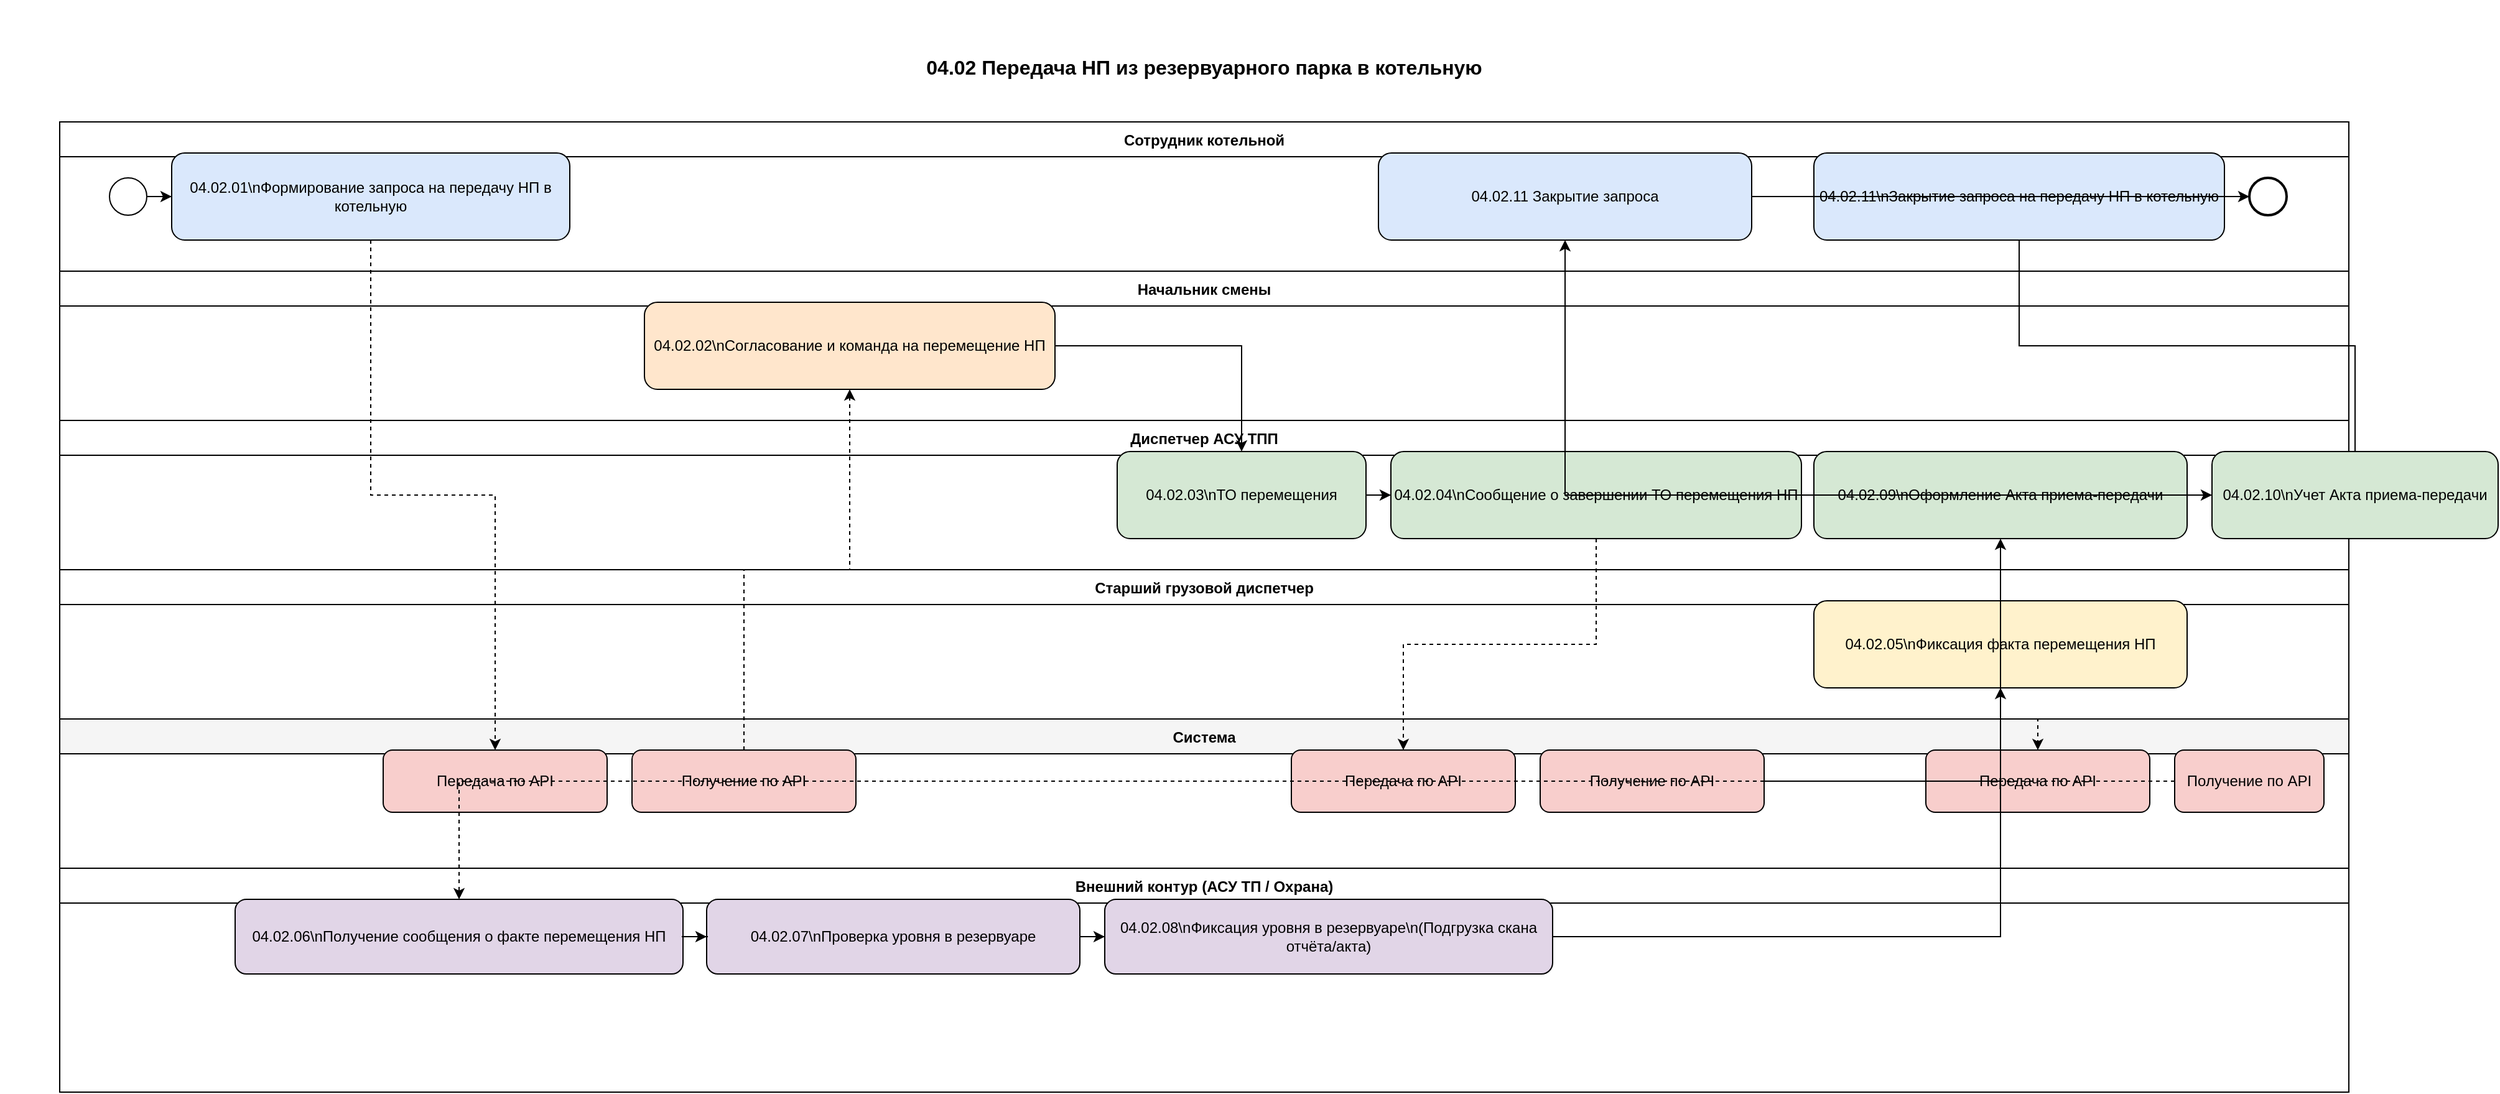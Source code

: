 <mxfile version="24.7.12" type="device">
  <diagram id="diagram-1" name="Page-1">
    <mxGraphModel dx="1600" dy="900" grid="1" gridSize="10" guides="1" tooltips="1" connect="1" arrows="1" fold="1" page="1" pageScale="1" pageWidth="1920" pageHeight="1080" math="0" shadow="0">
      <root>
        <mxCell id="0"/>
        <mxCell id="1" parent="0"/>

        <!-- Title -->
        <mxCell id="title" value="04.02 Передача НП из резервуарного парка в котельную" style="text;html=1;whiteSpace=wrap;align=center;fontSize=16;fontStyle=1" vertex="1" parent="1">
          <mxGeometry x="40" y="30" width="1840" height="40" as="geometry"/>
        </mxCell>

        <!-- Swimlanes -->
        <mxCell id="lane1" value="Сотрудник котельной" style="swimlane;horizontal=1;startSize=28;rounded=0;strokeColor=#000000;fontSize=12;fillColor=#ffffff" vertex="1" parent="1">
          <mxGeometry x="40" y="90" width="1840" height="120" as="geometry"/>
        </mxCell>
        <mxCell id="lane2" value="Начальник смены" style="swimlane;horizontal=1;startSize=28;rounded=0;strokeColor=#000000;fontSize=12;fillColor=#ffffff" vertex="1" parent="1">
          <mxGeometry x="40" y="210" width="1840" height="120" as="geometry"/>
        </mxCell>
        <mxCell id="lane3" value="Диспетчер АСУ ТПП" style="swimlane;horizontal=1;startSize=28;rounded=0;strokeColor=#000000;fontSize=12;fillColor=#ffffff" vertex="1" parent="1">
          <mxGeometry x="40" y="330" width="1840" height="120" as="geometry"/>
        </mxCell>
        <mxCell id="lane4" value="Старший грузовой диспетчер" style="swimlane;horizontal=1;startSize=28;rounded=0;strokeColor=#000000;fontSize=12;fillColor=#ffffff" vertex="1" parent="1">
          <mxGeometry x="40" y="450" width="1840" height="120" as="geometry"/>
        </mxCell>
        <mxCell id="lane5" value="Система" style="swimlane;horizontal=1;startSize=28;rounded=0;strokeColor=#000000;fontSize=12;fillColor=#f5f5f5" vertex="1" parent="1">
          <mxGeometry x="40" y="570" width="1840" height="120" as="geometry"/>
        </mxCell>
        <mxCell id="lane6" value="Внешний контур (АСУ ТП / Охрана)" style="swimlane;horizontal=1;startSize=28;rounded=0;strokeColor=#000000;fontSize=12;fillColor=#ffffff" vertex="1" parent="1">
          <mxGeometry x="40" y="690" width="1840" height="180" as="geometry"/>
        </mxCell>

        <!-- Start / End events -->
        <mxCell id="start1" value="" style="ellipse;whiteSpace=wrap;html=1;aspect=fixed;strokeColor=#000000;fillColor=#ffffff" vertex="1" parent="lane1">
          <mxGeometry x="40" y="45" width="30" height="30" as="geometry"/>
        </mxCell>
        <mxCell id="end1" value="" style="ellipse;whiteSpace=wrap;html=1;aspect=fixed;strokeColor=#000000;fillColor=#ffffff;strokeWidth=2" vertex="1" parent="lane1">
          <mxGeometry x="1760" y="45" width="30" height="30" as="geometry"/>
        </mxCell>

        <!-- Steps in lanes -->
        <mxCell id="s01" value="04.02.01\nФормирование запроса на передачу НП в котельную" style="rounded=1;whiteSpace=wrap;html=1;strokeColor=#000000;fillColor=#dae8fc" vertex="1" parent="lane1">
          <mxGeometry x="90" y="25" width="320" height="70" as="geometry"/>
        </mxCell>
        <mxCell id="s11" value="04.02.11\nЗакрытие запроса на передачу НП в котельную" style="rounded=1;whiteSpace=wrap;html=1;strokeColor=#000000;fillColor=#dae8fc" vertex="1" parent="lane1">
          <mxGeometry x="1410" y="25" width="330" height="70" as="geometry"/>
        </mxCell>

        <mxCell id="s02" value="04.02.02\nСогласование и команда на перемещение НП" style="rounded=1;whiteSpace=wrap;html=1;strokeColor=#000000;fillColor=#ffe6cc" vertex="1" parent="lane2">
          <mxGeometry x="470" y="25" width="330" height="70" as="geometry"/>
        </mxCell>

        <mxCell id="s03" value="04.02.03\nТО перемещения" style="rounded=1;whiteSpace=wrap;html=1;strokeColor=#000000;fillColor=#d5e8d4" vertex="1" parent="lane3">
          <mxGeometry x="850" y="25" width="200" height="70" as="geometry"/>
        </mxCell>
        <mxCell id="s04" value="04.02.04\nСообщение о завершении ТО перемещения НП" style="rounded=1;whiteSpace=wrap;html=1;strokeColor=#000000;fillColor=#d5e8d4" vertex="1" parent="lane3">
          <mxGeometry x="1070" y="25" width="330" height="70" as="geometry"/>
        </mxCell>

        <mxCell id="s05" value="04.02.05\nФиксация факта перемещения НП" style="rounded=1;whiteSpace=wrap;html=1;strokeColor=#000000;fillColor=#fff2cc" vertex="1" parent="lane4">
          <mxGeometry x="1410" y="25" width="300" height="70" as="geometry"/>
        </mxCell>

        <!-- System API messages -->
        <mxCell id="api1s" value="Передача по API" style="rounded=1;whiteSpace=wrap;html=1;strokeColor=#000000;fillColor=#f8cecc" vertex="1" parent="lane5">
          <mxGeometry x="260" y="25" width="180" height="50" as="geometry"/>
        </mxCell>
        <mxCell id="api1r" value="Получение по API" style="rounded=1;whiteSpace=wrap;html=1;strokeColor=#000000;fillColor=#f8cecc" vertex="1" parent="lane5">
          <mxGeometry x="460" y="25" width="180" height="50" as="geometry"/>
        </mxCell>

        <mxCell id="api2s" value="Передача по API" style="rounded=1;whiteSpace=wrap;html=1;strokeColor=#000000;fillColor=#f8cecc" vertex="1" parent="lane5">
          <mxGeometry x="990" y="25" width="180" height="50" as="geometry"/>
        </mxCell>
        <mxCell id="api2r" value="Получение по API" style="rounded=1;whiteSpace=wrap;html=1;strokeColor=#000000;fillColor=#f8cecc" vertex="1" parent="lane5">
          <mxGeometry x="1190" y="25" width="180" height="50" as="geometry"/>
        </mxCell>

        <mxCell id="api3s" value="Передача по API" style="rounded=1;whiteSpace=wrap;html=1;strokeColor=#000000;fillColor=#f8cecc" vertex="1" parent="lane5">
          <mxGeometry x="1500" y="25" width="180" height="50" as="geometry"/>
        </mxCell>
        <mxCell id="api3r" value="Получение по API" style="rounded=1;whiteSpace=wrap;html=1;strokeColor=#000000;fillColor=#f8cecc" vertex="1" parent="lane5">
          <mxGeometry x="1700" y="25" width="120" height="50" as="geometry"/>
        </mxCell>

        <!-- External contour steps -->
        <mxCell id="s06" value="04.02.06\nПолучение сообщения о факте перемещения НП" style="rounded=1;whiteSpace=wrap;html=1;strokeColor=#000000;fillColor=#e1d5e7" vertex="1" parent="lane6">
          <mxGeometry x="141" y="25" width="360" height="60" as="geometry"/>
        </mxCell>
        <mxCell id="s07" value="04.02.07\nПроверка уровня в резервуаре" style="rounded=1;whiteSpace=wrap;html=1;strokeColor=#000000;fillColor=#e1d5e7" vertex="1" parent="lane6">
          <mxGeometry x="520" y="25" width="300" height="60" as="geometry"/>
        </mxCell>
        <mxCell id="s08" value="04.02.08\nФиксация уровня в резервуаре\n(Подгрузка скана отчёта/акта)" style="rounded=1;whiteSpace=wrap;html=1;strokeColor=#000000;fillColor=#e1d5e7" vertex="1" parent="lane6">
          <mxGeometry x="840" y="25" width="360" height="60" as="geometry"/>
        </mxCell>
        <mxCell id="s09" value="04.02.09\nОформление Акта приема‑передачи" style="rounded=1;whiteSpace=wrap;html=1;strokeColor=#000000;fillColor=#d5e8d4" vertex="1" parent="lane3">
          <mxGeometry x="1410" y="25" width="300" height="70" as="geometry"/>
        </mxCell>
        <mxCell id="s10" value="04.02.10\nУчет Акта приема‑передачи" style="rounded=1;whiteSpace=wrap;html=1;strokeColor=#000000;fillColor=#d5e8d4" vertex="1" parent="lane3">
          <mxGeometry x="1730" y="25" width="230" height="70" as="geometry"/>
        </mxCell>

        <!-- Edges -->
        <mxCell id="e_start_s01" edge="1" parent="lane1" source="start1" target="s01" style="edgeStyle=orthogonalEdgeStyle;rounded=0;orthogonalLoop=1;jettySize=auto;html=1">
          <mxGeometry relative="1" as="geometry"/>
        </mxCell>
        <mxCell id="e_s01_api1s" edge="1" parent="1" source="s01" target="api1s" style="edgeStyle=orthogonalEdgeStyle;rounded=0;orthogonalLoop=1;jettySize=auto;html=1;dashed=1">
          <mxGeometry relative="1" as="geometry"/>
        </mxCell>
        <mxCell id="e_api1r_s02" edge="1" parent="1" source="api1r" target="s02" style="edgeStyle=orthogonalEdgeStyle;rounded=0;orthogonalLoop=1;jettySize=auto;html=1;dashed=1">
          <mxGeometry relative="1" as="geometry"/>
        </mxCell>
        <mxCell id="e_s02_s03" edge="1" parent="1" source="s02" target="s03" style="edgeStyle=orthogonalEdgeStyle;rounded=0;orthogonalLoop=1;jettySize=auto;html=1">
          <mxGeometry relative="1" as="geometry"/>
        </mxCell>
        <mxCell id="e_s03_s04" edge="1" parent="1" source="s03" target="s04" style="edgeStyle=orthogonalEdgeStyle;rounded=0;orthogonalLoop=1;jettySize=auto;html=1">
          <mxGeometry relative="1" as="geometry"/>
        </mxCell>
        <mxCell id="e_s04_api2s" edge="1" parent="1" source="s04" target="api2s" style="edgeStyle=orthogonalEdgeStyle;rounded=0;orthogonalLoop=1;jettySize=auto;html=1;dashed=1">
          <mxGeometry relative="1" as="geometry"/>
        </mxCell>
        <mxCell id="e_api2r_s05" edge="1" parent="1" source="api2r" target="s05" style="edgeStyle=orthogonalEdgeStyle;rounded=0;orthogonalLoop=1;jettySize=auto;html=1;dashed=1">
          <mxGeometry relative="1" as="geometry"/>
        </mxCell>

        <mxCell id="e_s05_api3s" edge="1" parent="1" source="s05" target="api3s" style="edgeStyle=orthogonalEdgeStyle;rounded=0;orthogonalLoop=1;jettySize=auto;html=1;dashed=1">
          <mxGeometry relative="1" as="geometry"/>
        </mxCell>
        <mxCell id="e_api3r_s06" edge="1" parent="1" source="api3r" target="s06" style="edgeStyle=orthogonalEdgeStyle;rounded=0;orthogonalLoop=1;jettySize=auto;html=1;dashed=1">
          <mxGeometry relative="1" as="geometry"/>
        </mxCell>
        <mxCell id="e_s06_s07" edge="1" parent="1" source="s06" target="s07" style="edgeStyle=orthogonalEdgeStyle;rounded=0;orthogonalLoop=1;jettySize=auto;html=1">
          <mxGeometry relative="1" as="geometry"/>
        </mxCell>
        <mxCell id="e_s07_s08" edge="1" parent="1" source="s07" target="s08" style="edgeStyle=orthogonalEdgeStyle;rounded=0;orthogonalLoop=1;jettySize=auto;html=1">
          <mxGeometry relative="1" as="geometry"/>
        </mxCell>
        <mxCell id="e_s08_s09" edge="1" parent="1" source="s08" target="s09" style="edgeStyle=orthogonalEdgeStyle;rounded=0;orthogonalLoop=1;jettySize=auto;html=1">
          <mxGeometry relative="1" as="geometry"/>
        </mxCell>
        <mxCell id="e_s09_s10" edge="1" parent="1" source="s09" target="s10" style="edgeStyle=orthogonalEdgeStyle;rounded=0;orthogonalLoop=1;jettySize=auto;html=1">
          <mxGeometry relative="1" as="geometry"/>
        </mxCell>
        <mxCell id="e_s10_s11" edge="1" parent="1" source="s10" target="s11" style="edgeStyle=orthogonalEdgeStyle;rounded=0;orthogonalLoop=1;jettySize=auto;html=1;endArrow=none">
          <mxGeometry relative="1" as="geometry"/>
        </mxCell>
        <mxCell id="e_s10_end" edge="1" parent="1" source="s10" target="s11" style="edgeStyle=orthogonalEdgeStyle;rounded=0;orthogonalLoop=1;jettySize=auto;html=1;endArrow=none;opacity=0">
          <mxGeometry relative="1" as="geometry"/>
        </mxCell>

        <!-- Connect back to closing step -->
        <mxCell id="e_s10_to_close" edge="1" parent="1" source="s10" target="s11" style="edgeStyle=orthogonalEdgeStyle;rounded=0;orthogonalLoop=1;jettySize=auto;html=1;opacity=0"/>

        <!-- Link to closing action in lane1 -->
        <mxCell id="s11b" value="04.02.11 Закрытие запроса" style="rounded=1;whiteSpace=wrap;html=1;strokeColor=#000000;fillColor=#dae8fc" vertex="1" parent="lane1">
          <mxGeometry x="1060" y="25" width="300" height="70" as="geometry"/>
        </mxCell>
        <mxCell id="e_s10_close" edge="1" parent="1" source="s10" target="s11b" style="edgeStyle=orthogonalEdgeStyle;rounded=0;orthogonalLoop=1;jettySize=auto;html=1">
          <mxGeometry relative="1" as="geometry"/>
        </mxCell>
        <mxCell id="e_close_end" edge="1" parent="1" source="s11b" target="end1" style="edgeStyle=orthogonalEdgeStyle;rounded=0;orthogonalLoop=1;jettySize=auto;html=1">
          <mxGeometry relative="1" as="geometry"/>
        </mxCell>

      </root>
    </mxGraphModel>
  </diagram>
  <diagram id="legend" name="Legend">
    <mxGraphModel dx="800" dy="600" grid="1" gridSize="10" guides="1" tooltips="1" connect="1" page="1" pageScale="1" pageWidth="1600" pageHeight="900">
      <root>
        <mxCell id="0"/>
        <mxCell id="1" parent="0"/>
        <mxCell id="l1" value="Синие — действия котельной" style="rounded=1;whiteSpace=wrap;html=1;fillColor=#dae8fc" vertex="1" parent="1">
          <mxGeometry x="40" y="40" width="300" height="50" as="geometry"/>
        </mxCell>
        <mxCell id="l2" value="Оранжевые — действия начальника смены" style="rounded=1;whiteSpace=wrap;html=1;fillColor=#ffe6cc" vertex="1" parent="1">
          <mxGeometry x="40" y="100" width="300" height="50" as="geometry"/>
        </mxCell>
        <mxCell id="l3" value="Зелёные — действия диспетчера" style="rounded=1;whiteSpace=wrap;html=1;fillColor=#d5e8d4" vertex="1" parent="1">
          <mxGeometry x="40" y="160" width="300" height="50" as="geometry"/>
        </mxCell>
        <mxCell id="l4" value="Жёлтые — фиксация фактов" style="rounded=1;whiteSpace=wrap;html=1;fillColor=#fff2cc" vertex="1" parent="1">
          <mxGeometry x="40" y="220" width="300" height="50" as="geometry"/>
        </mxCell>
        <mxCell id="l5" value="Розовые — обмен по API" style="rounded=1;whiteSpace=wrap;html=1;fillColor=#f8cecc" vertex="1" parent="1">
          <mxGeometry x="40" y="280" width="300" height="50" as="geometry"/>
        </mxCell>
        <mxCell id="l6" value="Фиолетовые — внешний контур" style="rounded=1;whiteSpace=wrap;html=1;fillColor=#e1d5e7" vertex="1" parent="1">
          <mxGeometry x="40" y="340" width="300" height="50" as="geometry"/>
        </mxCell>
      </root>
    </mxGraphModel>
  </diagram>
</mxfile>

